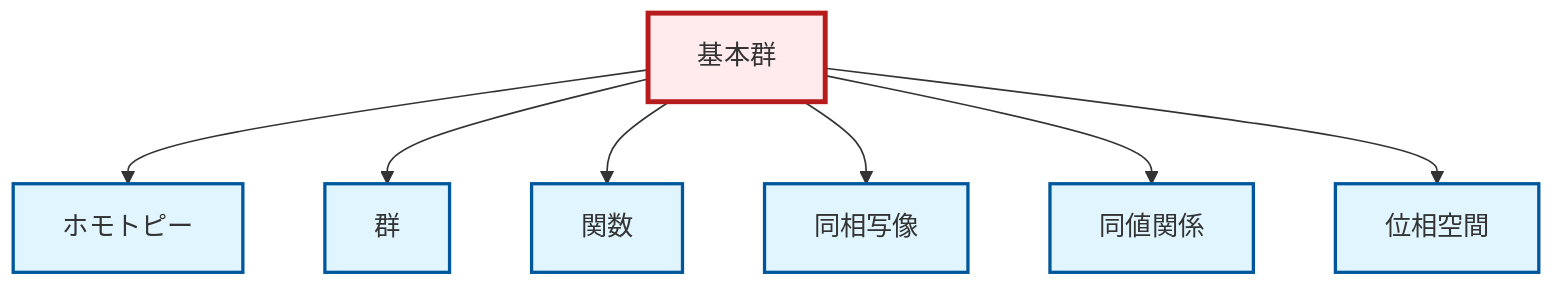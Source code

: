 graph TD
    classDef definition fill:#e1f5fe,stroke:#01579b,stroke-width:2px
    classDef theorem fill:#f3e5f5,stroke:#4a148c,stroke-width:2px
    classDef axiom fill:#fff3e0,stroke:#e65100,stroke-width:2px
    classDef example fill:#e8f5e9,stroke:#1b5e20,stroke-width:2px
    classDef current fill:#ffebee,stroke:#b71c1c,stroke-width:3px
    def-homotopy["ホモトピー"]:::definition
    def-fundamental-group["基本群"]:::definition
    def-homeomorphism["同相写像"]:::definition
    def-group["群"]:::definition
    def-equivalence-relation["同値関係"]:::definition
    def-function["関数"]:::definition
    def-topological-space["位相空間"]:::definition
    def-fundamental-group --> def-homotopy
    def-fundamental-group --> def-group
    def-fundamental-group --> def-function
    def-fundamental-group --> def-homeomorphism
    def-fundamental-group --> def-equivalence-relation
    def-fundamental-group --> def-topological-space
    class def-fundamental-group current